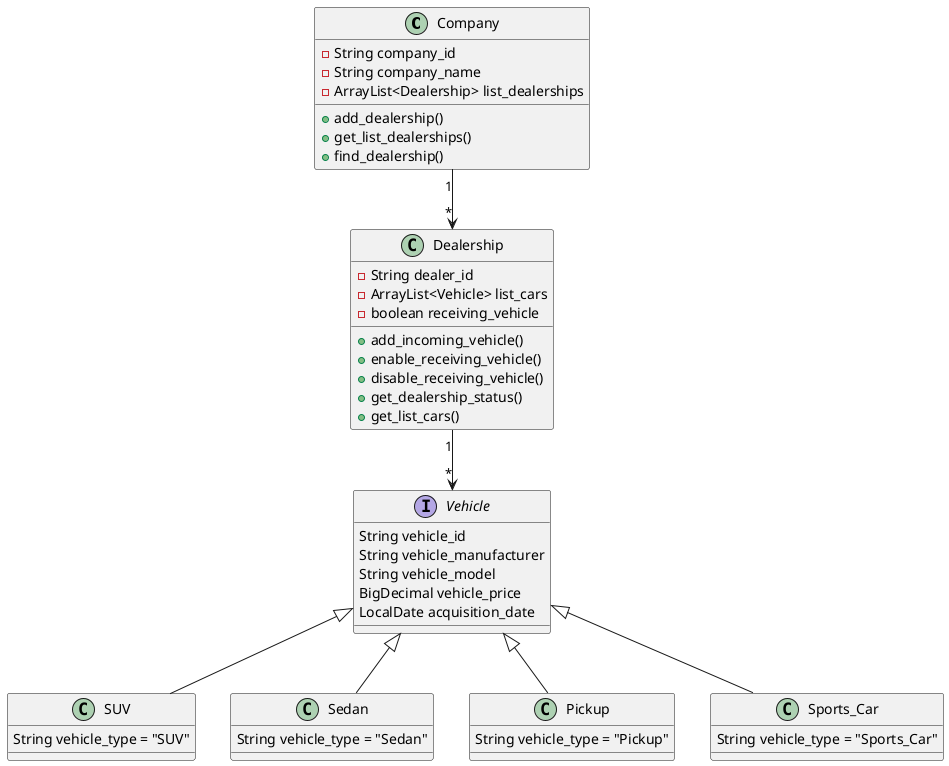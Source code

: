 @startuml
'https://plantuml.com/class-diagram
class Company {
    -String company_id
    -String company_name
    -ArrayList<Dealership> list_dealerships

    +add_dealership()
    +get_list_dealerships()
    +find_dealership()

}

class Dealership {
    -String dealer_id
    -ArrayList<Vehicle> list_cars
    -boolean receiving_vehicle

     +add_incoming_vehicle()
     +enable_receiving_vehicle()
     +disable_receiving_vehicle()
     +get_dealership_status()
     +get_list_cars()
}

interface Vehicle{
    String vehicle_id
    String vehicle_manufacturer
    String vehicle_model
    BigDecimal vehicle_price
    LocalDate acquisition_date
}

class SUV extends Vehicle
{
    String vehicle_type = "SUV"
}
class Sedan extends Vehicle
{
    String vehicle_type = "Sedan"
}
class Pickup extends Vehicle
{
    String vehicle_type = "Pickup"
}
class Sports_Car extends Vehicle
{
    String vehicle_type = "Sports_Car"
}

Dealership "1" --> "*" Vehicle
Company "1" --> "*" Dealership
@enduml